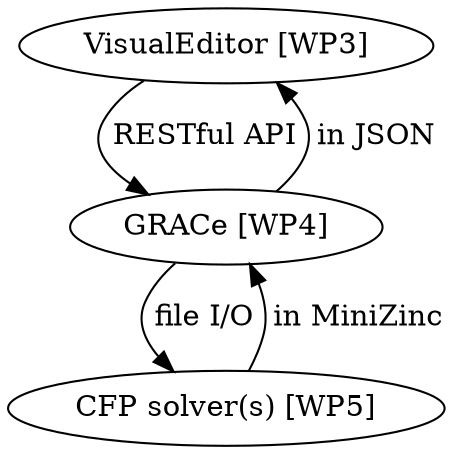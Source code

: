 digraph GRACeFUL {


  VisualEditor -> GRACe   [label = " RESTful API "];
  GRACe -> VisualEditor   [label = " in JSON "];
  GRACe -> CFP            [label = " file I/O "];
  CFP -> GRACe            [label = " in MiniZinc "];

  VisualEditor [label="VisualEditor [WP3]",  color=black];
  GRACe        [label="GRACe [WP4]",         color=black];
  CFP          [label="CFP solver(s) [WP5]", color=black];

}